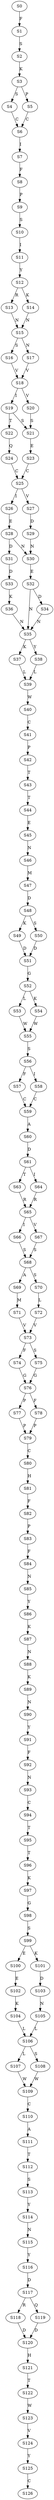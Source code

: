 strict digraph  {
	S0 -> S1 [ label = F ];
	S1 -> S2 [ label = S ];
	S2 -> S3 [ label = K ];
	S3 -> S4 [ label = S ];
	S3 -> S5 [ label = P ];
	S4 -> S6 [ label = C ];
	S5 -> S6 [ label = C ];
	S6 -> S7 [ label = I ];
	S7 -> S8 [ label = F ];
	S8 -> S9 [ label = P ];
	S9 -> S10 [ label = S ];
	S10 -> S11 [ label = I ];
	S11 -> S12 [ label = Y ];
	S12 -> S13 [ label = R ];
	S12 -> S14 [ label = K ];
	S13 -> S15 [ label = N ];
	S14 -> S15 [ label = N ];
	S15 -> S16 [ label = S ];
	S15 -> S17 [ label = N ];
	S16 -> S18 [ label = V ];
	S17 -> S18 [ label = V ];
	S18 -> S19 [ label = I ];
	S18 -> S20 [ label = V ];
	S19 -> S21 [ label = S ];
	S19 -> S22 [ label = T ];
	S20 -> S21 [ label = S ];
	S21 -> S23 [ label = E ];
	S22 -> S24 [ label = Q ];
	S23 -> S25 [ label = C ];
	S24 -> S25 [ label = C ];
	S25 -> S26 [ label = I ];
	S25 -> S27 [ label = V ];
	S26 -> S28 [ label = E ];
	S27 -> S29 [ label = D ];
	S28 -> S30 [ label = N ];
	S28 -> S31 [ label = D ];
	S29 -> S30 [ label = N ];
	S30 -> S32 [ label = E ];
	S31 -> S33 [ label = D ];
	S32 -> S34 [ label = D ];
	S32 -> S35 [ label = N ];
	S33 -> S36 [ label = K ];
	S34 -> S35 [ label = N ];
	S35 -> S37 [ label = K ];
	S35 -> S38 [ label = Y ];
	S36 -> S35 [ label = N ];
	S37 -> S39 [ label = L ];
	S38 -> S39 [ label = L ];
	S39 -> S40 [ label = W ];
	S40 -> S41 [ label = C ];
	S41 -> S42 [ label = P ];
	S42 -> S43 [ label = T ];
	S43 -> S44 [ label = T ];
	S44 -> S45 [ label = E ];
	S45 -> S46 [ label = N ];
	S46 -> S47 [ label = M ];
	S47 -> S48 [ label = D ];
	S48 -> S49 [ label = K ];
	S48 -> S50 [ label = S ];
	S49 -> S51 [ label = D ];
	S50 -> S51 [ label = D ];
	S51 -> S52 [ label = G ];
	S52 -> S53 [ label = L ];
	S52 -> S54 [ label = K ];
	S53 -> S55 [ label = W ];
	S54 -> S55 [ label = W ];
	S55 -> S56 [ label = S ];
	S56 -> S57 [ label = F ];
	S56 -> S58 [ label = I ];
	S57 -> S59 [ label = C ];
	S58 -> S59 [ label = C ];
	S59 -> S60 [ label = A ];
	S60 -> S61 [ label = D ];
	S61 -> S63 [ label = T ];
	S61 -> S64 [ label = I ];
	S63 -> S65 [ label = R ];
	S64 -> S65 [ label = R ];
	S65 -> S66 [ label = I ];
	S65 -> S67 [ label = V ];
	S66 -> S68 [ label = S ];
	S67 -> S68 [ label = S ];
	S68 -> S69 [ label = A ];
	S68 -> S70 [ label = S ];
	S69 -> S71 [ label = M ];
	S70 -> S72 [ label = L ];
	S71 -> S73 [ label = V ];
	S72 -> S73 [ label = V ];
	S73 -> S74 [ label = F ];
	S73 -> S75 [ label = S ];
	S74 -> S76 [ label = G ];
	S75 -> S76 [ label = G ];
	S76 -> S77 [ label = P ];
	S76 -> S78 [ label = F ];
	S77 -> S79 [ label = P ];
	S78 -> S79 [ label = P ];
	S79 -> S80 [ label = C ];
	S80 -> S81 [ label = H ];
	S81 -> S82 [ label = F ];
	S82 -> S83 [ label = P ];
	S83 -> S84 [ label = F ];
	S84 -> S85 [ label = N ];
	S85 -> S86 [ label = Y ];
	S86 -> S87 [ label = K ];
	S87 -> S88 [ label = N ];
	S88 -> S89 [ label = K ];
	S89 -> S90 [ label = N ];
	S90 -> S91 [ label = Y ];
	S91 -> S92 [ label = F ];
	S92 -> S93 [ label = N ];
	S93 -> S94 [ label = C ];
	S94 -> S95 [ label = T ];
	S95 -> S96 [ label = T ];
	S96 -> S97 [ label = K ];
	S97 -> S98 [ label = G ];
	S98 -> S99 [ label = S ];
	S99 -> S100 [ label = E ];
	S99 -> S101 [ label = K ];
	S100 -> S102 [ label = E ];
	S101 -> S103 [ label = D ];
	S102 -> S104 [ label = K ];
	S103 -> S105 [ label = N ];
	S104 -> S106 [ label = L ];
	S105 -> S106 [ label = L ];
	S106 -> S107 [ label = L ];
	S106 -> S108 [ label = S ];
	S107 -> S109 [ label = W ];
	S108 -> S109 [ label = W ];
	S109 -> S110 [ label = C ];
	S110 -> S111 [ label = A ];
	S111 -> S112 [ label = T ];
	S112 -> S113 [ label = S ];
	S113 -> S114 [ label = Y ];
	S114 -> S115 [ label = N ];
	S115 -> S116 [ label = Y ];
	S116 -> S117 [ label = D ];
	S117 -> S118 [ label = R ];
	S117 -> S119 [ label = Q ];
	S118 -> S120 [ label = D ];
	S119 -> S120 [ label = D ];
	S120 -> S121 [ label = H ];
	S121 -> S122 [ label = T ];
	S122 -> S123 [ label = W ];
	S123 -> S124 [ label = V ];
	S124 -> S125 [ label = Y ];
	S125 -> S126 [ label = C ];
}
